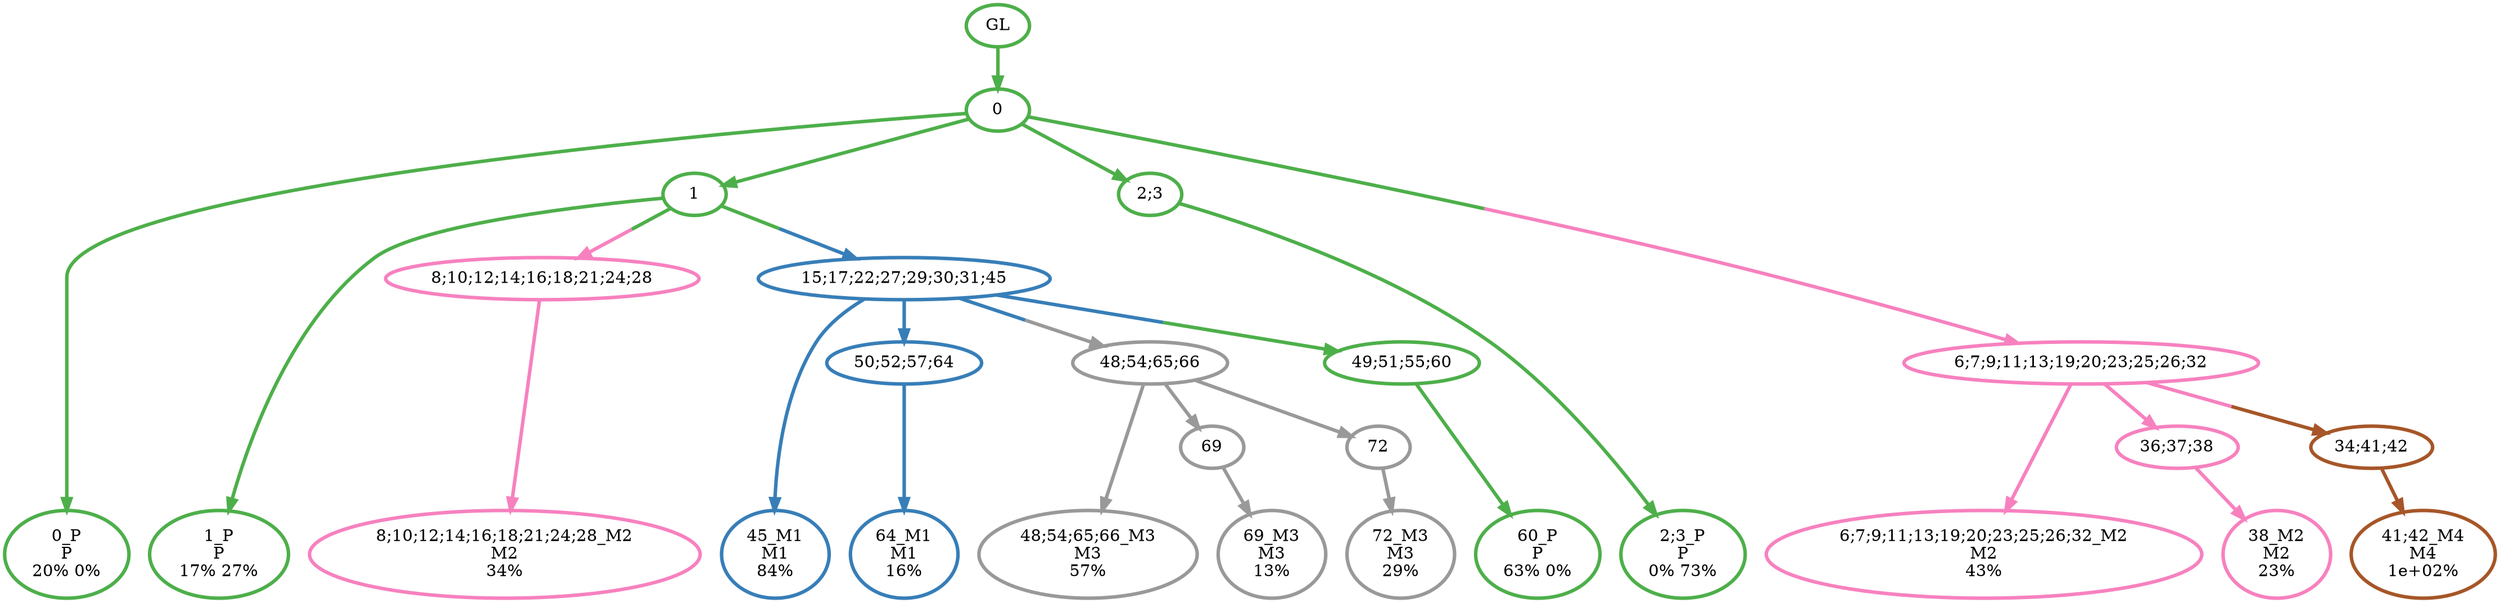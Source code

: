 digraph T {
	{
		rank=same
		24 [penwidth=3,colorscheme=set19,color=3,label="0_P\nP\n20% 0%"]
		22 [penwidth=3,colorscheme=set19,color=3,label="1_P\nP\n17% 27%"]
		21 [penwidth=3,colorscheme=set19,color=3,label="60_P\nP\n63% 0%"]
		19 [penwidth=3,colorscheme=set19,color=3,label="2;3_P\nP\n0% 73%"]
		18 [penwidth=3,colorscheme=set19,color=2,label="45_M1\nM1\n84%"]
		16 [penwidth=3,colorscheme=set19,color=2,label="64_M1\nM1\n16%"]
		15 [penwidth=3,colorscheme=set19,color=8,label="8;10;12;14;16;18;21;24;28_M2\nM2\n34%"]
		14 [penwidth=3,colorscheme=set19,color=8,label="6;7;9;11;13;19;20;23;25;26;32_M2\nM2\n43%"]
		12 [penwidth=3,colorscheme=set19,color=8,label="38_M2\nM2\n23%"]
		11 [penwidth=3,colorscheme=set19,color=9,label="48;54;65;66_M3\nM3\n57%"]
		9 [penwidth=3,colorscheme=set19,color=9,label="69_M3\nM3\n13%"]
		7 [penwidth=3,colorscheme=set19,color=9,label="72_M3\nM3\n29%"]
		6 [penwidth=3,colorscheme=set19,color=7,label="41;42_M4\nM4\n1e+02%"]
	}
	26 [penwidth=3,colorscheme=set19,color=3,label="GL"]
	25 [penwidth=3,colorscheme=set19,color=3,label="0"]
	23 [penwidth=3,colorscheme=set19,color=3,label="1"]
	20 [penwidth=3,colorscheme=set19,color=3,label="2;3"]
	17 [penwidth=3,colorscheme=set19,color=2,label="50;52;57;64"]
	13 [penwidth=3,colorscheme=set19,color=8,label="36;37;38"]
	10 [penwidth=3,colorscheme=set19,color=9,label="69"]
	8 [penwidth=3,colorscheme=set19,color=9,label="72"]
	5 [penwidth=3,colorscheme=set19,color=7,label="34;41;42"]
	4 [penwidth=3,colorscheme=set19,color=9,label="48;54;65;66"]
	3 [penwidth=3,colorscheme=set19,color=3,label="49;51;55;60"]
	2 [penwidth=3,colorscheme=set19,color=8,label="6;7;9;11;13;19;20;23;25;26;32"]
	1 [penwidth=3,colorscheme=set19,color=8,label="8;10;12;14;16;18;21;24;28"]
	0 [penwidth=3,colorscheme=set19,color=2,label="15;17;22;27;29;30;31;45"]
	26 -> 25 [penwidth=3,colorscheme=set19,color=3]
	25 -> 24 [penwidth=3,colorscheme=set19,color=3]
	25 -> 23 [penwidth=3,colorscheme=set19,color=3]
	25 -> 20 [penwidth=3,colorscheme=set19,color=3]
	25 -> 2 [penwidth=3,colorscheme=set19,color="3;0.5:8"]
	23 -> 22 [penwidth=3,colorscheme=set19,color=3]
	23 -> 1 [penwidth=3,colorscheme=set19,color="3;0.5:8"]
	23 -> 0 [penwidth=3,colorscheme=set19,color="3;0.5:2"]
	20 -> 19 [penwidth=3,colorscheme=set19,color=3]
	17 -> 16 [penwidth=3,colorscheme=set19,color=2]
	13 -> 12 [penwidth=3,colorscheme=set19,color=8]
	10 -> 9 [penwidth=3,colorscheme=set19,color=9]
	8 -> 7 [penwidth=3,colorscheme=set19,color=9]
	5 -> 6 [penwidth=3,colorscheme=set19,color=7]
	4 -> 11 [penwidth=3,colorscheme=set19,color=9]
	4 -> 10 [penwidth=3,colorscheme=set19,color=9]
	4 -> 8 [penwidth=3,colorscheme=set19,color=9]
	3 -> 21 [penwidth=3,colorscheme=set19,color=3]
	2 -> 14 [penwidth=3,colorscheme=set19,color=8]
	2 -> 13 [penwidth=3,colorscheme=set19,color=8]
	2 -> 5 [penwidth=3,colorscheme=set19,color="8;0.5:7"]
	1 -> 15 [penwidth=3,colorscheme=set19,color=8]
	0 -> 18 [penwidth=3,colorscheme=set19,color=2]
	0 -> 17 [penwidth=3,colorscheme=set19,color=2]
	0 -> 4 [penwidth=3,colorscheme=set19,color="2;0.5:9"]
	0 -> 3 [penwidth=3,colorscheme=set19,color="2;0.5:3"]
}

